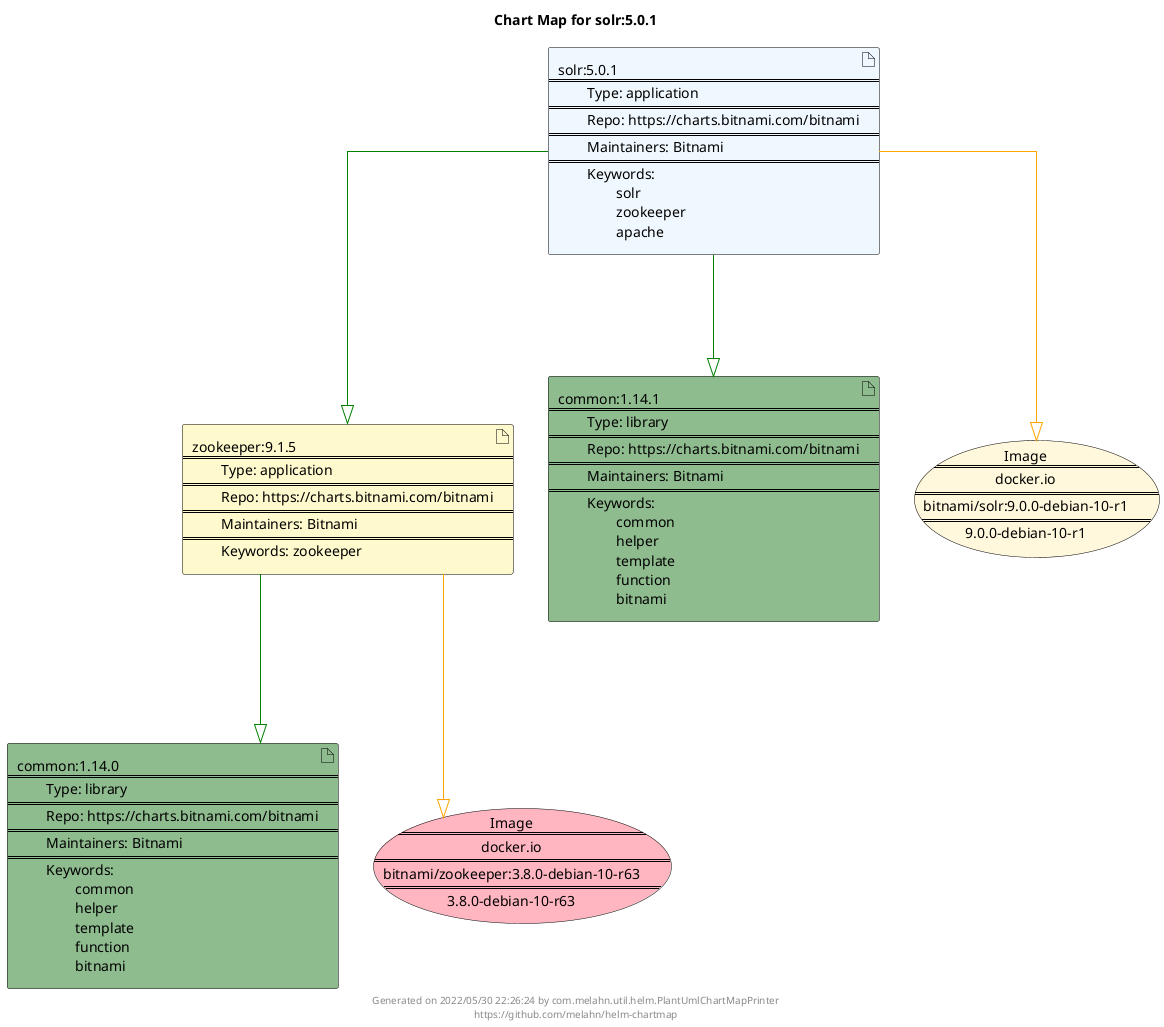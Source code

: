@startuml
skinparam linetype ortho
skinparam backgroundColor white
skinparam usecaseBorderColor black
skinparam usecaseArrowColor LightSlateGray
skinparam artifactBorderColor black
skinparam artifactArrowColor LightSlateGray

title Chart Map for solr:5.0.1

'There are 4 referenced Helm Charts
artifact "solr:5.0.1\n====\n\tType: application\n====\n\tRepo: https://charts.bitnami.com/bitnami\n====\n\tMaintainers: Bitnami\n====\n\tKeywords: \n\t\tsolr\n\t\tzookeeper\n\t\tapache" as solr_5_0_1 #AliceBlue
artifact "zookeeper:9.1.5\n====\n\tType: application\n====\n\tRepo: https://charts.bitnami.com/bitnami\n====\n\tMaintainers: Bitnami\n====\n\tKeywords: zookeeper" as zookeeper_9_1_5 #LemonChiffon
artifact "common:1.14.0\n====\n\tType: library\n====\n\tRepo: https://charts.bitnami.com/bitnami\n====\n\tMaintainers: Bitnami\n====\n\tKeywords: \n\t\tcommon\n\t\thelper\n\t\ttemplate\n\t\tfunction\n\t\tbitnami" as common_1_14_0 #DarkSeaGreen
artifact "common:1.14.1\n====\n\tType: library\n====\n\tRepo: https://charts.bitnami.com/bitnami\n====\n\tMaintainers: Bitnami\n====\n\tKeywords: \n\t\tcommon\n\t\thelper\n\t\ttemplate\n\t\tfunction\n\t\tbitnami" as common_1_14_1 #DarkSeaGreen

'There are 2 referenced Docker Images
usecase "Image\n====\ndocker.io\n====\nbitnami/solr:9.0.0-debian-10-r1\n====\n9.0.0-debian-10-r1" as docker_io_bitnami_solr_9_0_0_debian_10_r1 #Cornsilk
usecase "Image\n====\ndocker.io\n====\nbitnami/zookeeper:3.8.0-debian-10-r63\n====\n3.8.0-debian-10-r63" as docker_io_bitnami_zookeeper_3_8_0_debian_10_r63 #LightPink

'Chart Dependencies
solr_5_0_1--[#green]-|>common_1_14_1
solr_5_0_1--[#green]-|>zookeeper_9_1_5
zookeeper_9_1_5--[#green]-|>common_1_14_0
solr_5_0_1--[#orange]-|>docker_io_bitnami_solr_9_0_0_debian_10_r1
zookeeper_9_1_5--[#orange]-|>docker_io_bitnami_zookeeper_3_8_0_debian_10_r63

center footer Generated on 2022/05/30 22:26:24 by com.melahn.util.helm.PlantUmlChartMapPrinter\nhttps://github.com/melahn/helm-chartmap
@enduml
